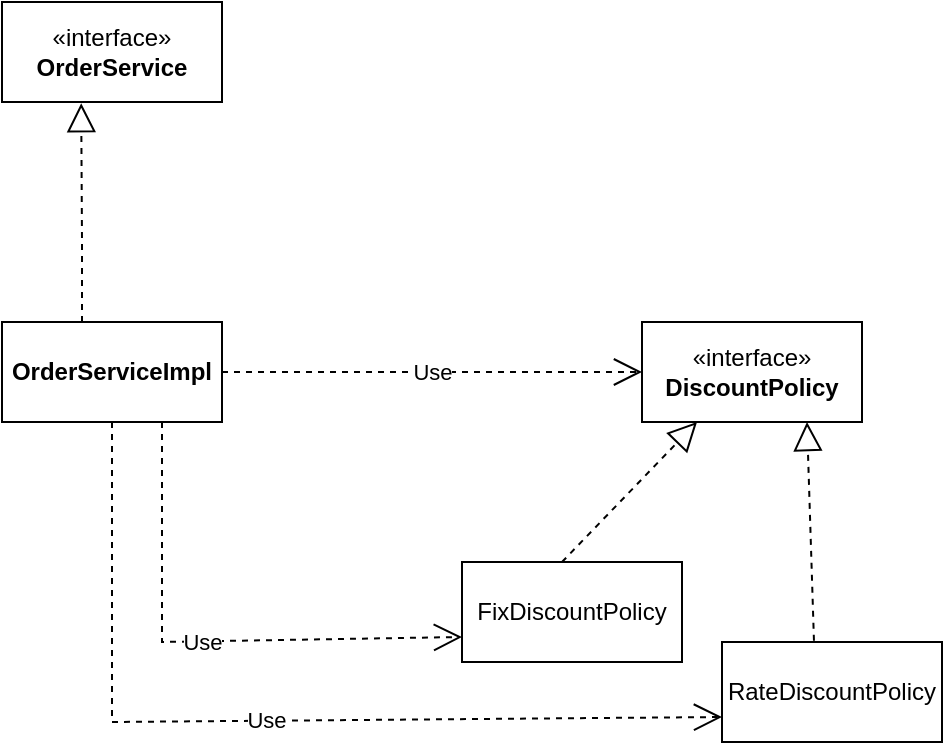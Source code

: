 <mxfile version="21.2.1" type="github">
  <diagram name="페이지-1" id="b8saCvsXkmmd5BjUzypb">
    <mxGraphModel dx="1050" dy="541" grid="1" gridSize="10" guides="1" tooltips="1" connect="1" arrows="1" fold="1" page="1" pageScale="1" pageWidth="827" pageHeight="1169" math="0" shadow="0">
      <root>
        <mxCell id="0" />
        <mxCell id="1" parent="0" />
        <mxCell id="Uothxsoxq-jKCFIECogu-1" value="«interface»&lt;br&gt;&lt;b&gt;OrderService&lt;/b&gt;" style="html=1;whiteSpace=wrap;" vertex="1" parent="1">
          <mxGeometry x="160" y="40" width="110" height="50" as="geometry" />
        </mxCell>
        <mxCell id="Uothxsoxq-jKCFIECogu-2" value="" style="endArrow=block;dashed=1;endFill=0;endSize=12;html=1;rounded=0;entryX=0.36;entryY=1.012;entryDx=0;entryDy=0;entryPerimeter=0;" edge="1" parent="1" target="Uothxsoxq-jKCFIECogu-1">
          <mxGeometry width="160" relative="1" as="geometry">
            <mxPoint x="200" y="200" as="sourcePoint" />
            <mxPoint x="490" y="280" as="targetPoint" />
            <Array as="points">
              <mxPoint x="200" y="160" />
            </Array>
          </mxGeometry>
        </mxCell>
        <mxCell id="Uothxsoxq-jKCFIECogu-8" value="&lt;b style=&quot;border-color: var(--border-color);&quot;&gt;OrderServiceImpl&lt;/b&gt;" style="html=1;whiteSpace=wrap;" vertex="1" parent="1">
          <mxGeometry x="160" y="200" width="110" height="50" as="geometry" />
        </mxCell>
        <mxCell id="Uothxsoxq-jKCFIECogu-10" value="Use" style="endArrow=open;endSize=12;dashed=1;html=1;rounded=0;exitX=1;exitY=0.5;exitDx=0;exitDy=0;" edge="1" parent="1" source="Uothxsoxq-jKCFIECogu-8">
          <mxGeometry width="160" relative="1" as="geometry">
            <mxPoint x="330" y="280" as="sourcePoint" />
            <mxPoint x="480" y="225" as="targetPoint" />
            <Array as="points" />
          </mxGeometry>
        </mxCell>
        <mxCell id="Uothxsoxq-jKCFIECogu-13" value="«interface»&lt;br&gt;&lt;b&gt;DiscountPolicy&lt;/b&gt;" style="html=1;whiteSpace=wrap;" vertex="1" parent="1">
          <mxGeometry x="480" y="200" width="110" height="50" as="geometry" />
        </mxCell>
        <mxCell id="Uothxsoxq-jKCFIECogu-14" value="" style="endArrow=block;dashed=1;endFill=0;endSize=12;html=1;rounded=0;entryX=0.75;entryY=1;entryDx=0;entryDy=0;exitX=0.418;exitY=-0.012;exitDx=0;exitDy=0;exitPerimeter=0;" edge="1" parent="1" source="Uothxsoxq-jKCFIECogu-16" target="Uothxsoxq-jKCFIECogu-13">
          <mxGeometry width="160" relative="1" as="geometry">
            <mxPoint x="640" y="360" as="sourcePoint" />
            <mxPoint x="490" y="280" as="targetPoint" />
          </mxGeometry>
        </mxCell>
        <mxCell id="Uothxsoxq-jKCFIECogu-15" value="" style="endArrow=block;dashed=1;endFill=0;endSize=12;html=1;rounded=0;entryX=0.25;entryY=1;entryDx=0;entryDy=0;" edge="1" parent="1" target="Uothxsoxq-jKCFIECogu-13">
          <mxGeometry width="160" relative="1" as="geometry">
            <mxPoint x="440" y="320" as="sourcePoint" />
            <mxPoint x="490" y="280" as="targetPoint" />
          </mxGeometry>
        </mxCell>
        <mxCell id="Uothxsoxq-jKCFIECogu-16" value="RateDiscountPolicy" style="html=1;whiteSpace=wrap;" vertex="1" parent="1">
          <mxGeometry x="520" y="360" width="110" height="50" as="geometry" />
        </mxCell>
        <mxCell id="Uothxsoxq-jKCFIECogu-17" value="FixDiscountPolicy" style="html=1;whiteSpace=wrap;" vertex="1" parent="1">
          <mxGeometry x="390" y="320" width="110" height="50" as="geometry" />
        </mxCell>
        <mxCell id="Uothxsoxq-jKCFIECogu-19" value="Use" style="endArrow=open;endSize=12;dashed=1;html=1;rounded=0;entryX=0;entryY=0.75;entryDx=0;entryDy=0;" edge="1" parent="1" target="Uothxsoxq-jKCFIECogu-17">
          <mxGeometry width="160" relative="1" as="geometry">
            <mxPoint x="240" y="250" as="sourcePoint" />
            <mxPoint x="490" y="280" as="targetPoint" />
            <Array as="points">
              <mxPoint x="240" y="360" />
            </Array>
          </mxGeometry>
        </mxCell>
        <mxCell id="Uothxsoxq-jKCFIECogu-20" value="Use" style="endArrow=open;endSize=12;dashed=1;html=1;rounded=0;exitX=0.5;exitY=1;exitDx=0;exitDy=0;entryX=0;entryY=0.75;entryDx=0;entryDy=0;" edge="1" parent="1" source="Uothxsoxq-jKCFIECogu-8" target="Uothxsoxq-jKCFIECogu-16">
          <mxGeometry width="160" relative="1" as="geometry">
            <mxPoint x="330" y="280" as="sourcePoint" />
            <mxPoint x="490" y="280" as="targetPoint" />
            <Array as="points">
              <mxPoint x="215" y="400" />
            </Array>
          </mxGeometry>
        </mxCell>
      </root>
    </mxGraphModel>
  </diagram>
</mxfile>
